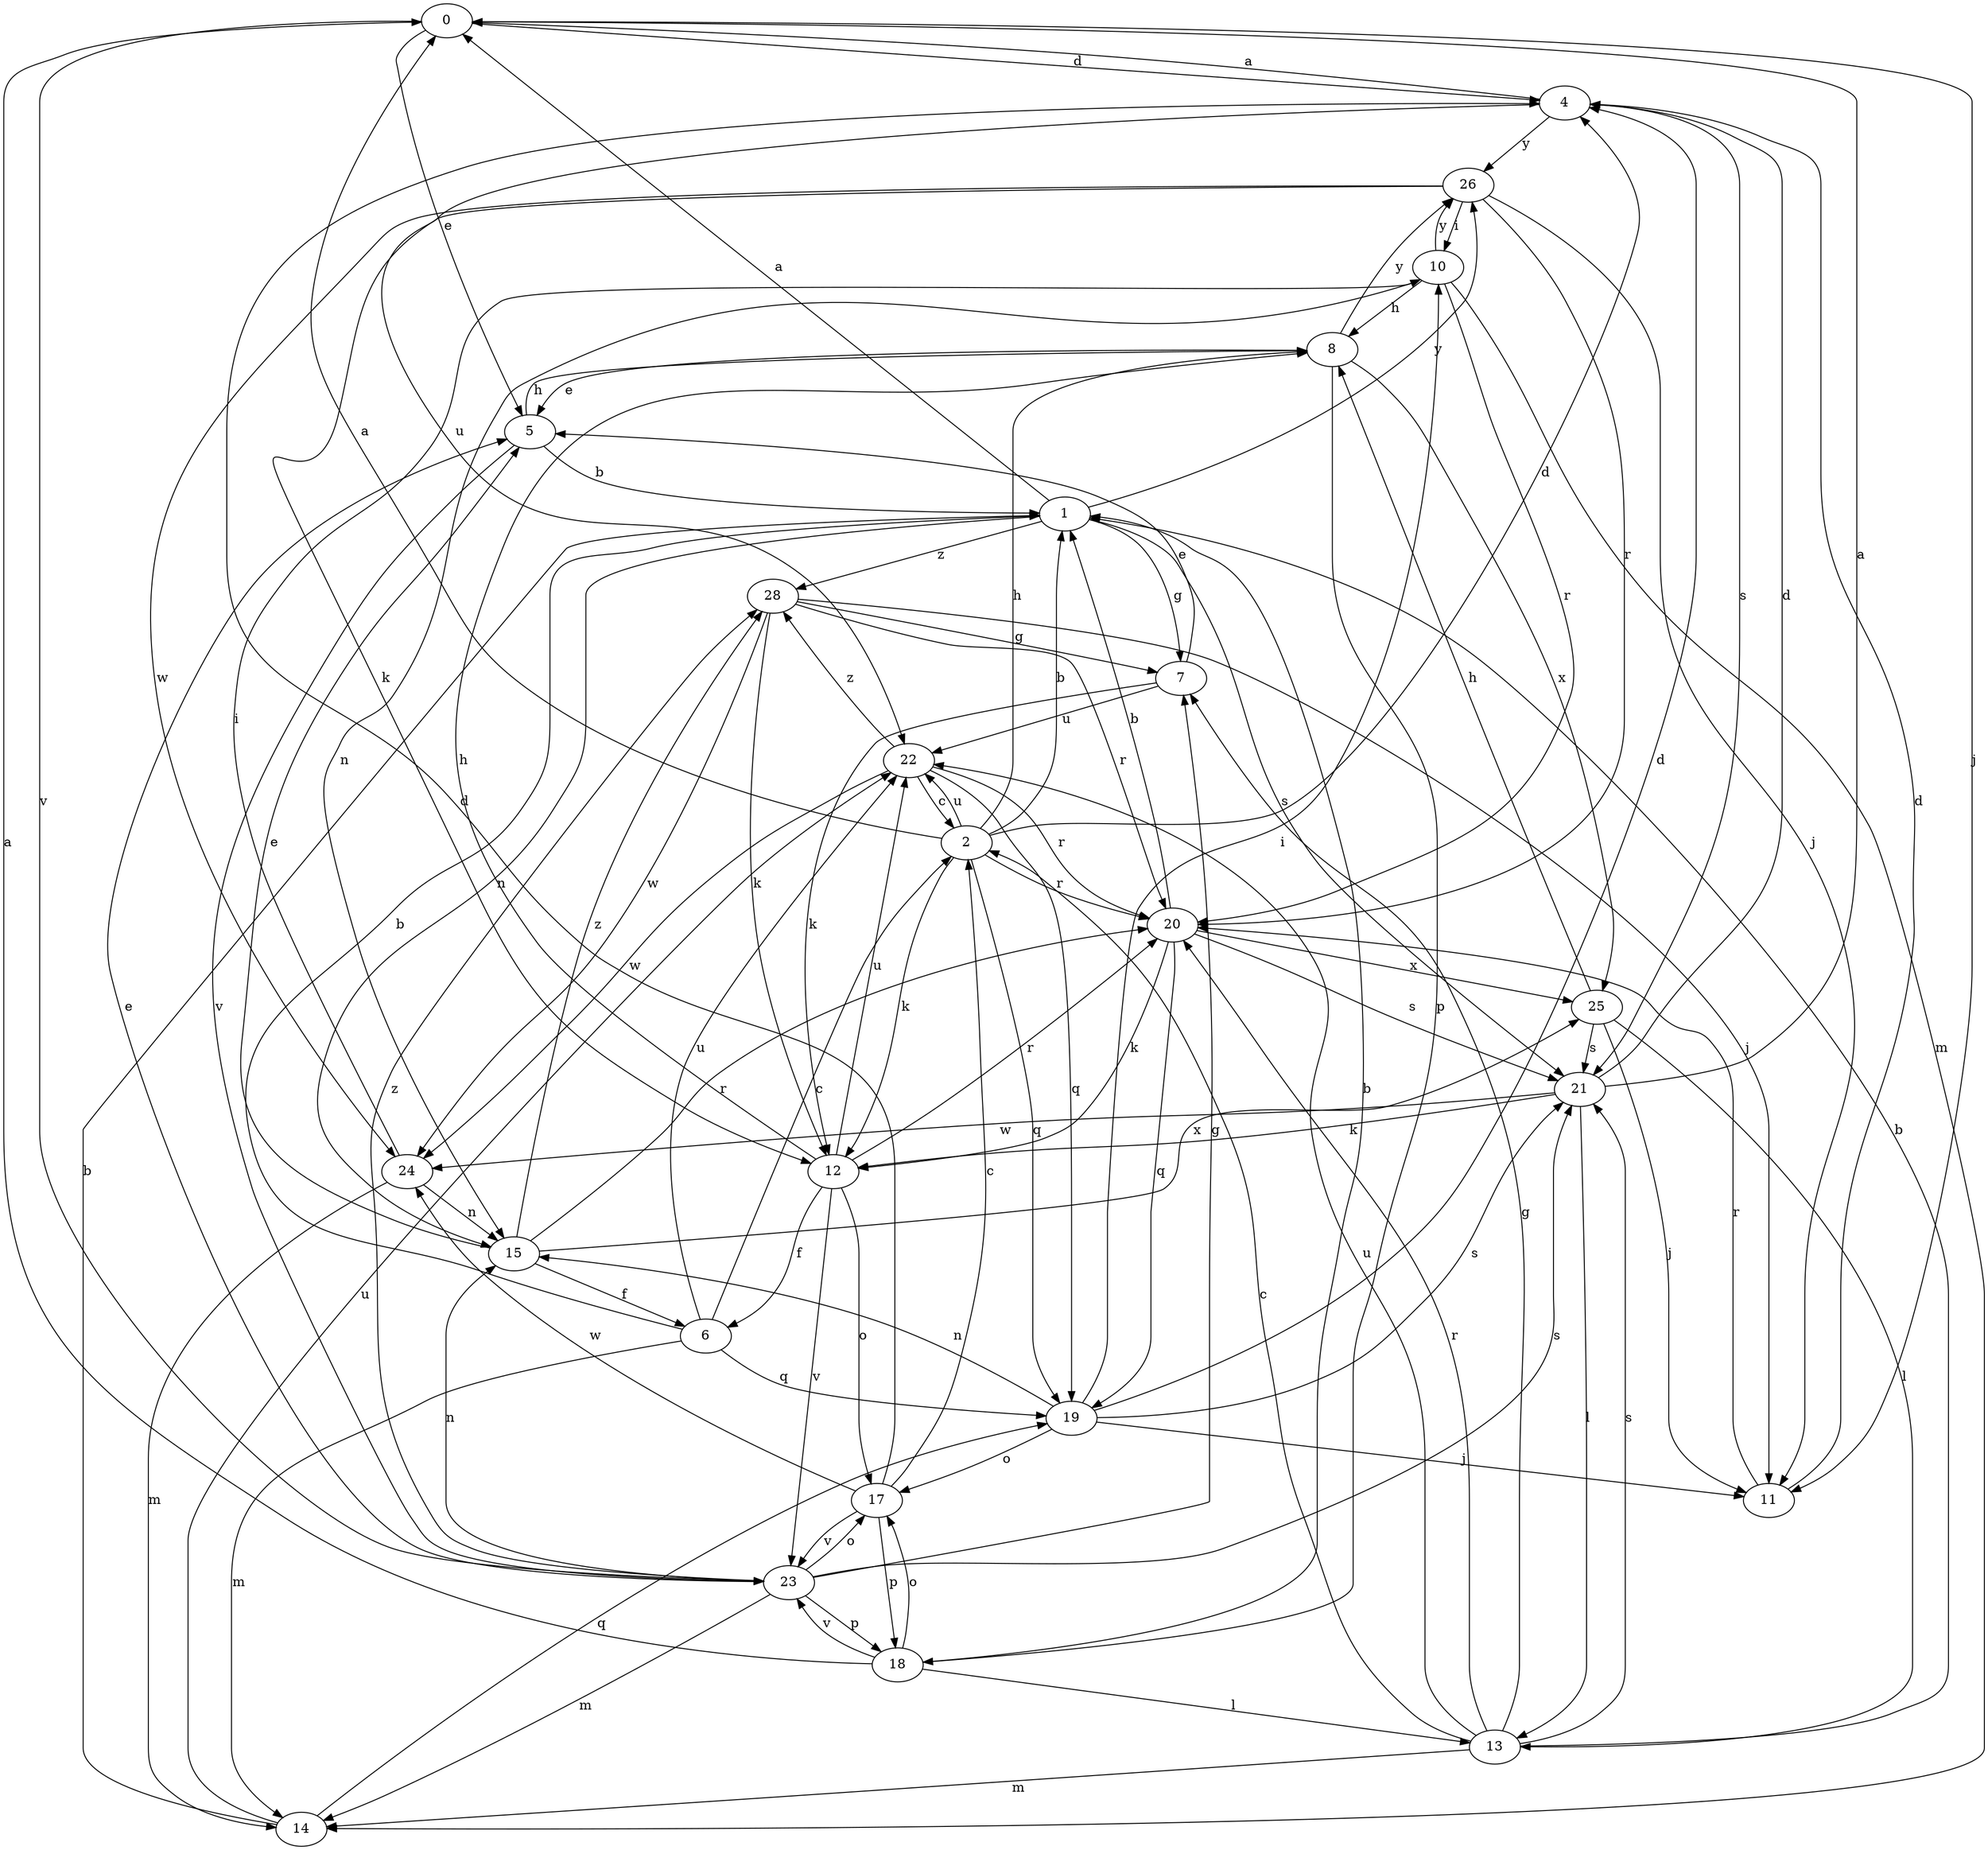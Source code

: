 strict digraph  {
0;
1;
2;
4;
5;
6;
7;
8;
10;
11;
12;
13;
14;
15;
17;
18;
19;
20;
21;
22;
23;
24;
25;
26;
28;
0 -> 4  [label=d];
0 -> 5  [label=e];
0 -> 11  [label=j];
0 -> 23  [label=v];
1 -> 0  [label=a];
1 -> 7  [label=g];
1 -> 15  [label=n];
1 -> 21  [label=s];
1 -> 26  [label=y];
1 -> 28  [label=z];
2 -> 0  [label=a];
2 -> 1  [label=b];
2 -> 4  [label=d];
2 -> 8  [label=h];
2 -> 12  [label=k];
2 -> 19  [label=q];
2 -> 20  [label=r];
2 -> 22  [label=u];
4 -> 0  [label=a];
4 -> 21  [label=s];
4 -> 22  [label=u];
4 -> 26  [label=y];
5 -> 1  [label=b];
5 -> 8  [label=h];
5 -> 23  [label=v];
6 -> 1  [label=b];
6 -> 2  [label=c];
6 -> 14  [label=m];
6 -> 19  [label=q];
6 -> 22  [label=u];
7 -> 5  [label=e];
7 -> 12  [label=k];
7 -> 22  [label=u];
8 -> 5  [label=e];
8 -> 18  [label=p];
8 -> 25  [label=x];
8 -> 26  [label=y];
10 -> 8  [label=h];
10 -> 14  [label=m];
10 -> 15  [label=n];
10 -> 20  [label=r];
10 -> 26  [label=y];
11 -> 4  [label=d];
11 -> 20  [label=r];
12 -> 6  [label=f];
12 -> 8  [label=h];
12 -> 17  [label=o];
12 -> 20  [label=r];
12 -> 22  [label=u];
12 -> 23  [label=v];
13 -> 1  [label=b];
13 -> 2  [label=c];
13 -> 7  [label=g];
13 -> 14  [label=m];
13 -> 20  [label=r];
13 -> 21  [label=s];
13 -> 22  [label=u];
14 -> 1  [label=b];
14 -> 19  [label=q];
14 -> 22  [label=u];
15 -> 5  [label=e];
15 -> 6  [label=f];
15 -> 20  [label=r];
15 -> 25  [label=x];
15 -> 28  [label=z];
17 -> 2  [label=c];
17 -> 4  [label=d];
17 -> 18  [label=p];
17 -> 23  [label=v];
17 -> 24  [label=w];
18 -> 0  [label=a];
18 -> 1  [label=b];
18 -> 13  [label=l];
18 -> 17  [label=o];
18 -> 23  [label=v];
19 -> 4  [label=d];
19 -> 10  [label=i];
19 -> 11  [label=j];
19 -> 15  [label=n];
19 -> 17  [label=o];
19 -> 21  [label=s];
20 -> 1  [label=b];
20 -> 12  [label=k];
20 -> 19  [label=q];
20 -> 21  [label=s];
20 -> 25  [label=x];
21 -> 0  [label=a];
21 -> 4  [label=d];
21 -> 12  [label=k];
21 -> 13  [label=l];
21 -> 24  [label=w];
22 -> 2  [label=c];
22 -> 19  [label=q];
22 -> 20  [label=r];
22 -> 24  [label=w];
22 -> 28  [label=z];
23 -> 5  [label=e];
23 -> 7  [label=g];
23 -> 14  [label=m];
23 -> 15  [label=n];
23 -> 17  [label=o];
23 -> 18  [label=p];
23 -> 21  [label=s];
23 -> 28  [label=z];
24 -> 10  [label=i];
24 -> 14  [label=m];
24 -> 15  [label=n];
25 -> 8  [label=h];
25 -> 11  [label=j];
25 -> 13  [label=l];
25 -> 21  [label=s];
26 -> 10  [label=i];
26 -> 11  [label=j];
26 -> 12  [label=k];
26 -> 20  [label=r];
26 -> 24  [label=w];
28 -> 7  [label=g];
28 -> 11  [label=j];
28 -> 12  [label=k];
28 -> 20  [label=r];
28 -> 24  [label=w];
}
